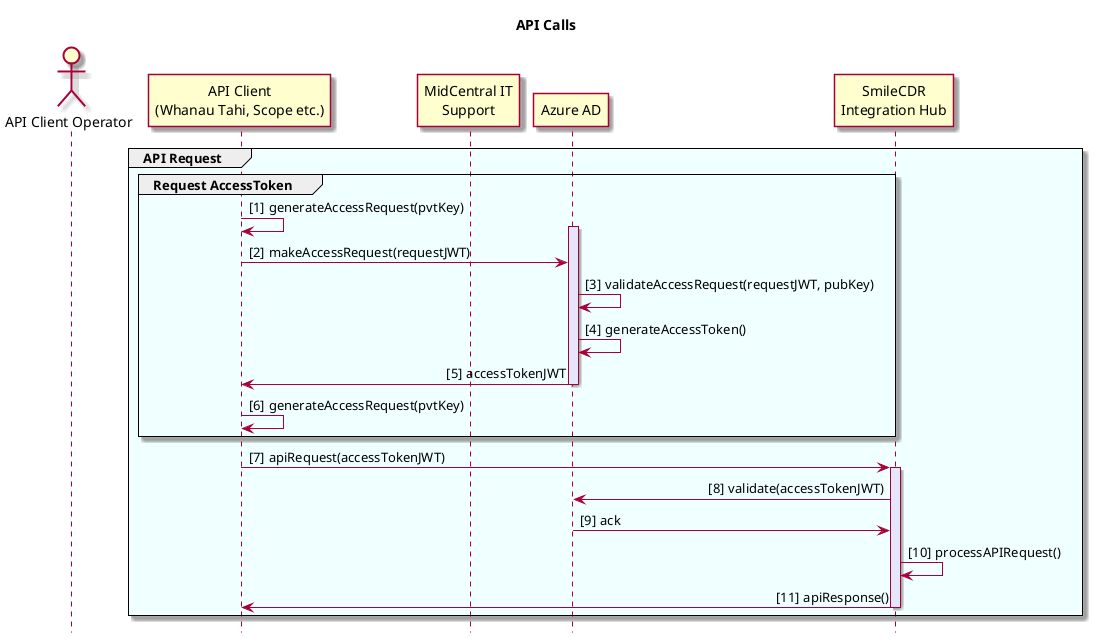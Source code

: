 @startuml
skin rose
autonumber "[#]"
hide footbox
skinparam responseMessageBelowArrow true
skinparam sequenceMessageAlign direction
skinparam sequenceGroupBorderThickness 1

title API Calls

actor "API Client Operator" as apiClientOp
participant "API Client\n(Whanau Tahi, Scope etc.)" as apiClient
participant "MidCentral IT\nSupport" as itSupport
participant "Azure AD" as idProvider
participant "SmileCDR\nIntegration Hub" as smileCDR

group #azure API Request
  group #azure Request AccessToken
    apiClient -> apiClient: generateAccessRequest(pvtKey)

    activate idProvider #lavender
    apiClient -> idProvider: makeAccessRequest(requestJWT)
    idProvider -> idProvider: validateAccessRequest(requestJWT, pubKey)
    idProvider -> idProvider: generateAccessToken()
    idProvider -> apiClient: accessTokenJWT
    deactivate idProvider
    apiClient -> apiClient: generateAccessRequest(pvtKey)
  end

  apiClient -> smileCDR: apiRequest(accessTokenJWT)
  activate smileCDR #lavender
  smileCDR -> idProvider: validate(accessTokenJWT)
  idProvider -> smileCDR: ack
  smileCDR -> smileCDR: processAPIRequest()
  smileCDR -> apiClient: apiResponse()
  deactivate smileCDR
end
@enduml